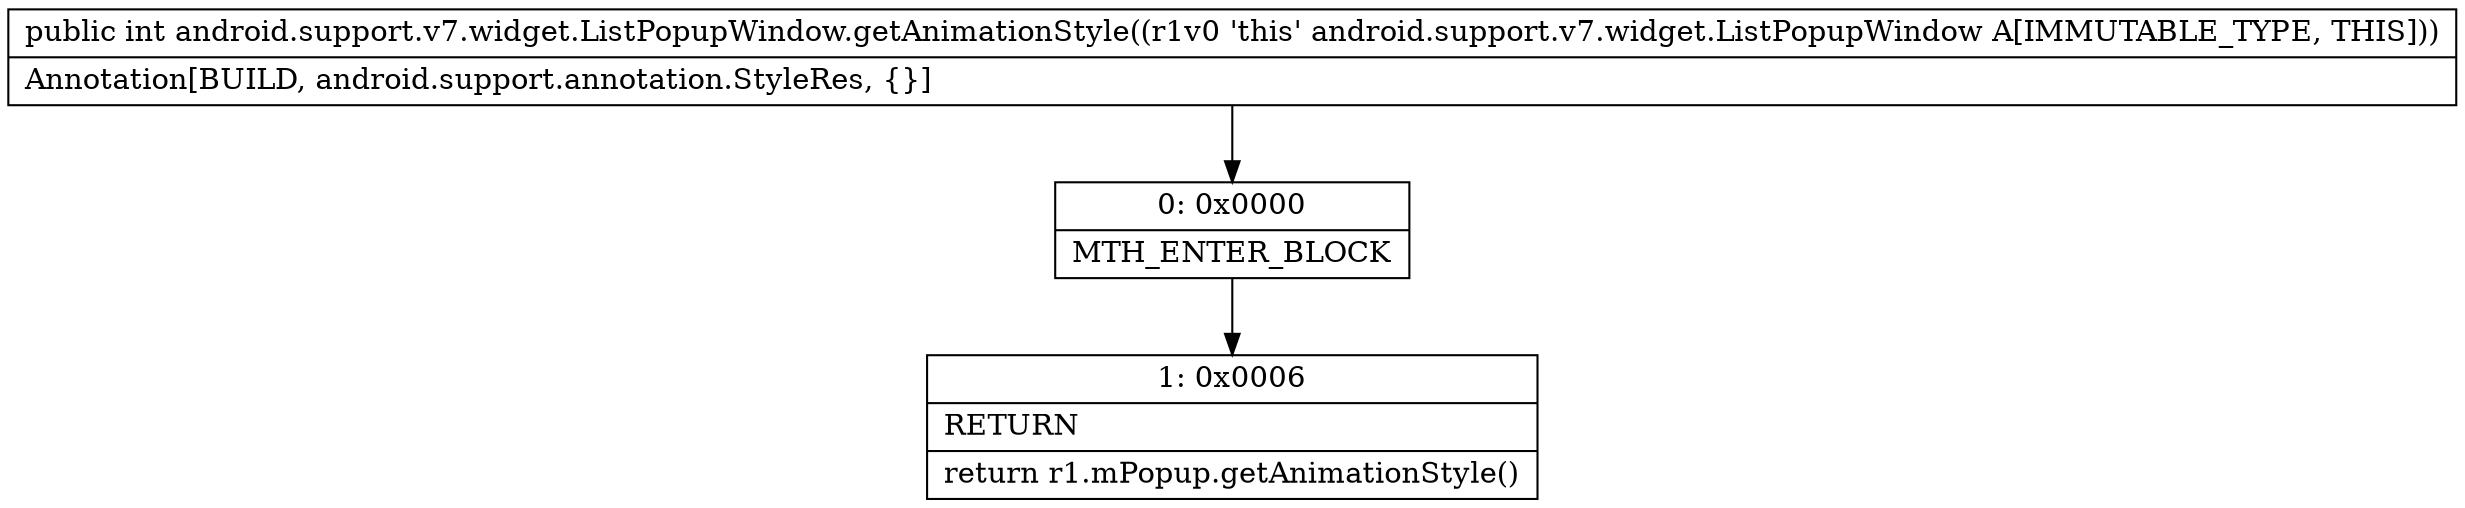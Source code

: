 digraph "CFG forandroid.support.v7.widget.ListPopupWindow.getAnimationStyle()I" {
Node_0 [shape=record,label="{0\:\ 0x0000|MTH_ENTER_BLOCK\l}"];
Node_1 [shape=record,label="{1\:\ 0x0006|RETURN\l|return r1.mPopup.getAnimationStyle()\l}"];
MethodNode[shape=record,label="{public int android.support.v7.widget.ListPopupWindow.getAnimationStyle((r1v0 'this' android.support.v7.widget.ListPopupWindow A[IMMUTABLE_TYPE, THIS]))  | Annotation[BUILD, android.support.annotation.StyleRes, \{\}]\l}"];
MethodNode -> Node_0;
Node_0 -> Node_1;
}

